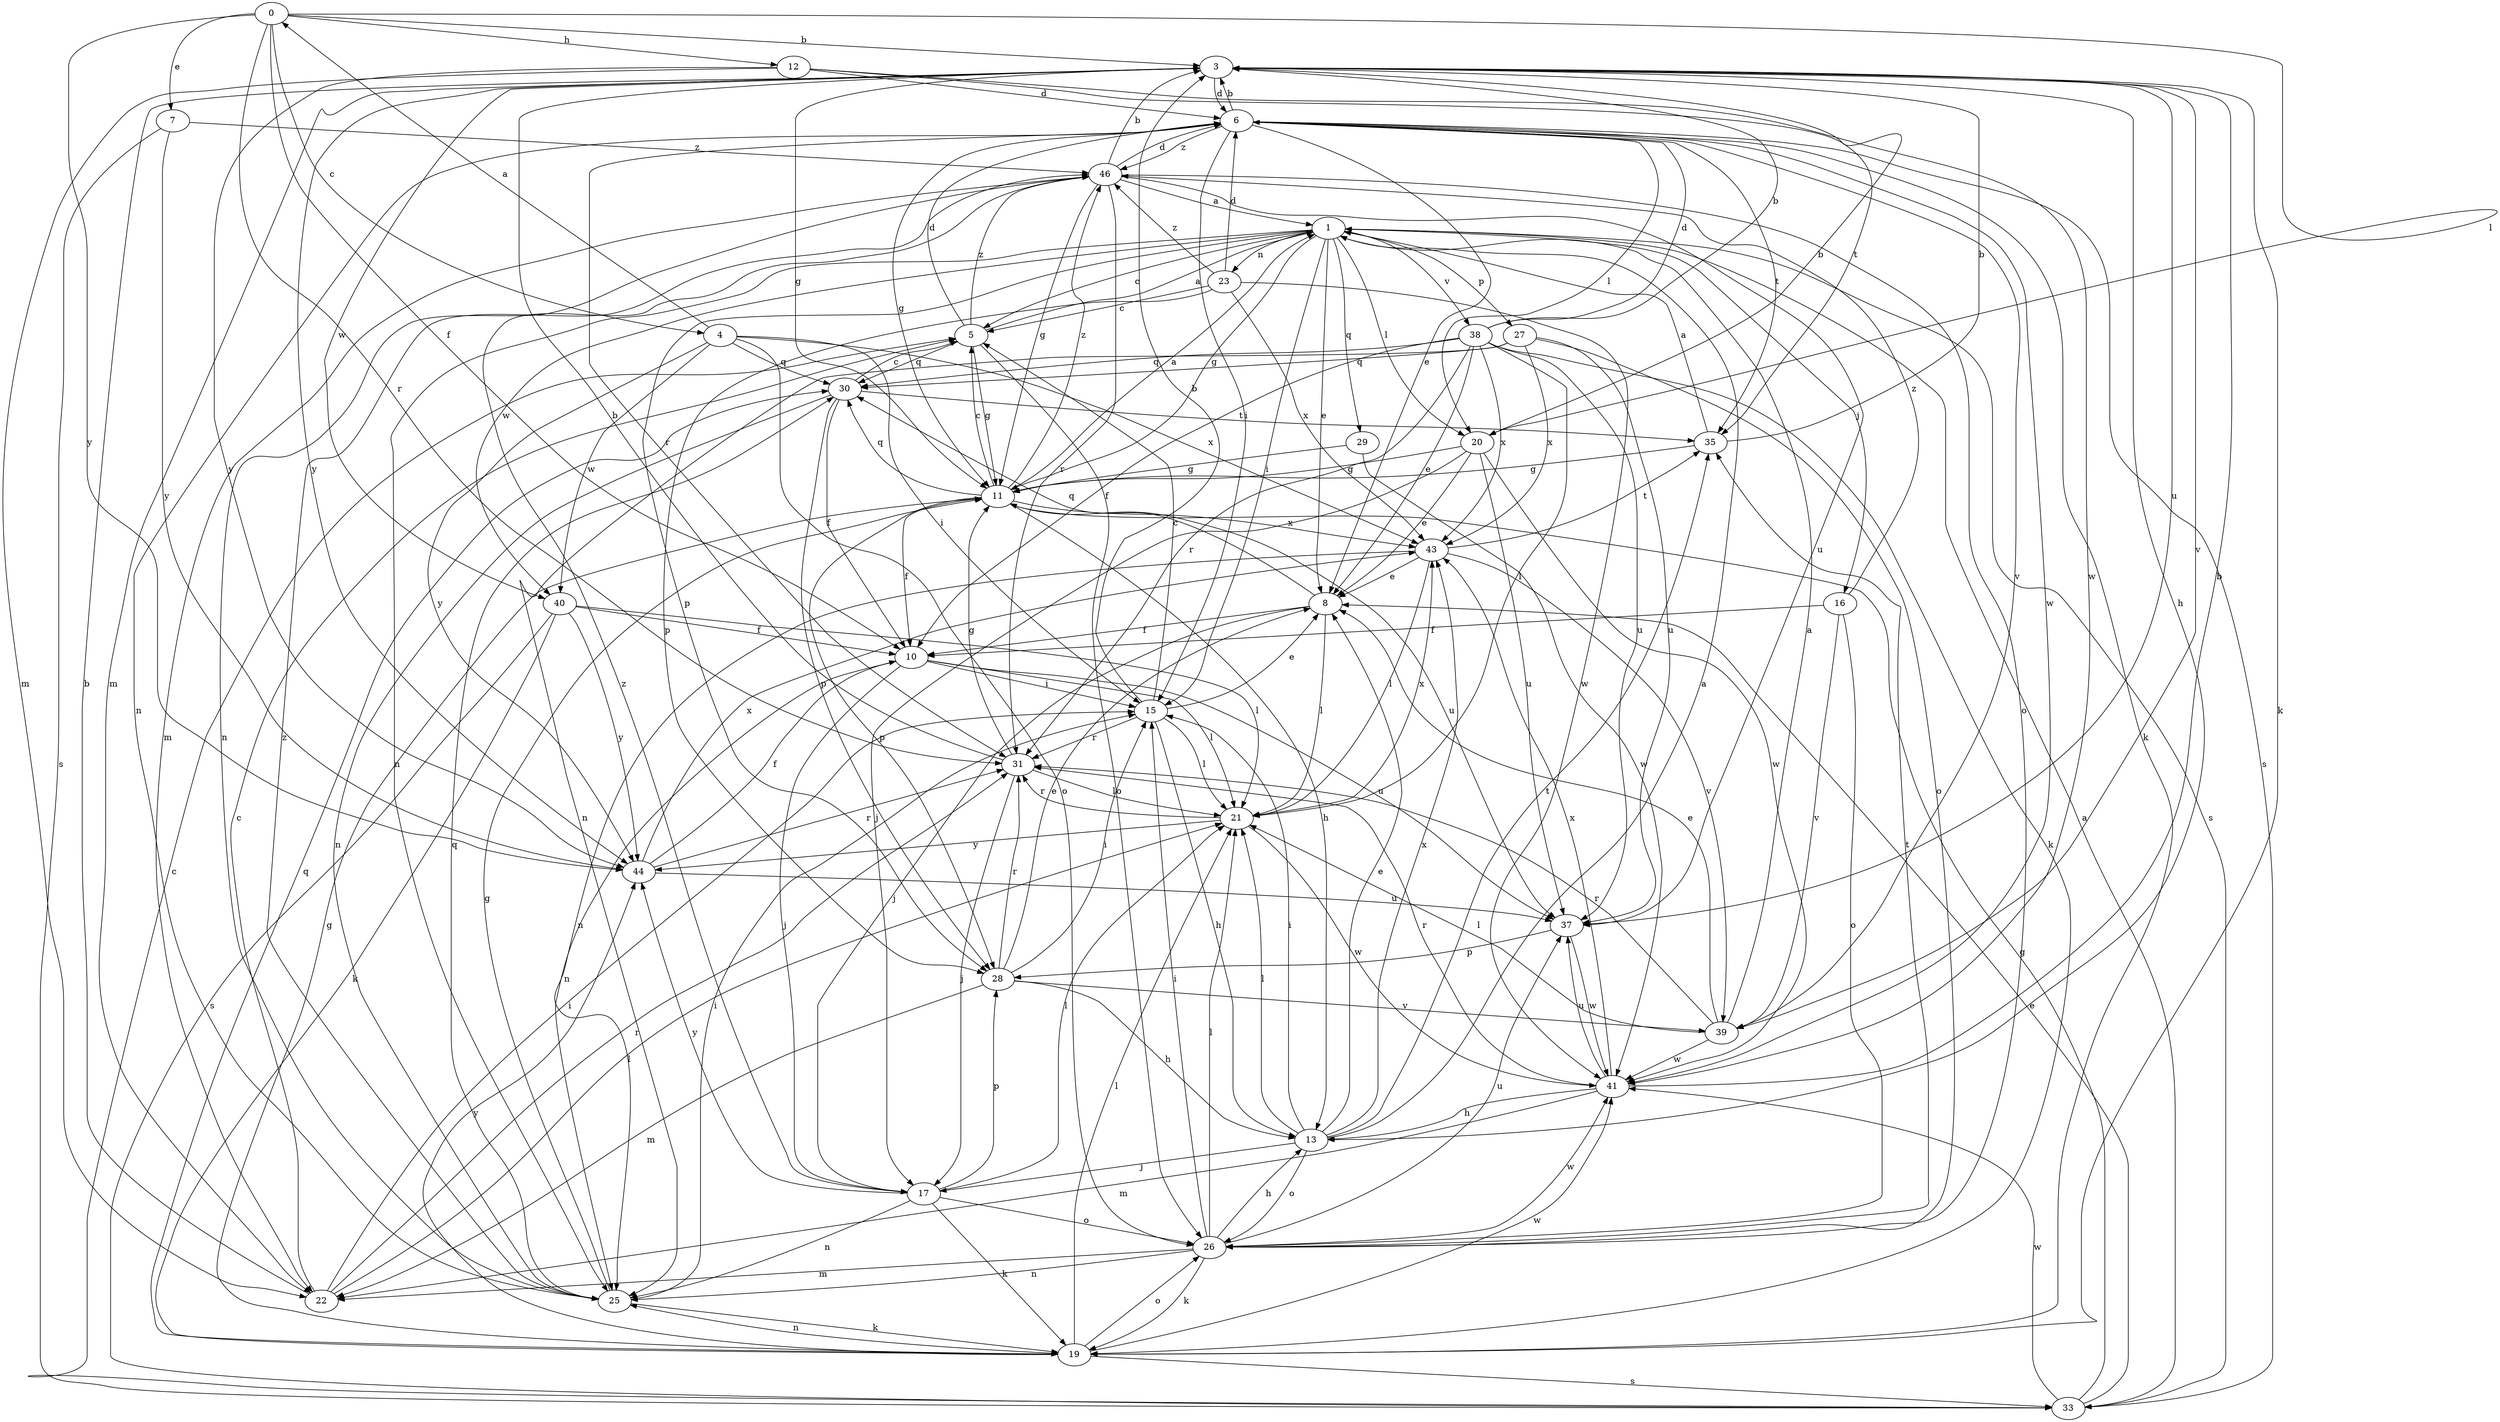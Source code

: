strict digraph  {
0;
1;
3;
4;
5;
6;
7;
8;
10;
11;
12;
13;
15;
16;
17;
19;
20;
21;
22;
23;
25;
26;
27;
28;
29;
30;
31;
33;
35;
37;
38;
39;
40;
41;
43;
44;
46;
0 -> 3  [label=b];
0 -> 4  [label=c];
0 -> 7  [label=e];
0 -> 10  [label=f];
0 -> 12  [label=h];
0 -> 20  [label=l];
0 -> 31  [label=r];
0 -> 44  [label=y];
1 -> 5  [label=c];
1 -> 8  [label=e];
1 -> 11  [label=g];
1 -> 15  [label=i];
1 -> 16  [label=j];
1 -> 20  [label=l];
1 -> 23  [label=n];
1 -> 25  [label=n];
1 -> 27  [label=p];
1 -> 28  [label=p];
1 -> 29  [label=q];
1 -> 33  [label=s];
1 -> 38  [label=v];
1 -> 40  [label=w];
3 -> 6  [label=d];
3 -> 11  [label=g];
3 -> 13  [label=h];
3 -> 19  [label=k];
3 -> 22  [label=m];
3 -> 37  [label=u];
3 -> 39  [label=v];
3 -> 40  [label=w];
3 -> 44  [label=y];
4 -> 0  [label=a];
4 -> 15  [label=i];
4 -> 26  [label=o];
4 -> 30  [label=q];
4 -> 40  [label=w];
4 -> 43  [label=x];
4 -> 44  [label=y];
5 -> 1  [label=a];
5 -> 6  [label=d];
5 -> 11  [label=g];
5 -> 26  [label=o];
5 -> 30  [label=q];
5 -> 46  [label=z];
6 -> 3  [label=b];
6 -> 8  [label=e];
6 -> 11  [label=g];
6 -> 15  [label=i];
6 -> 19  [label=k];
6 -> 20  [label=l];
6 -> 25  [label=n];
6 -> 31  [label=r];
6 -> 33  [label=s];
6 -> 35  [label=t];
6 -> 39  [label=v];
6 -> 41  [label=w];
6 -> 46  [label=z];
7 -> 33  [label=s];
7 -> 44  [label=y];
7 -> 46  [label=z];
8 -> 10  [label=f];
8 -> 17  [label=j];
8 -> 21  [label=l];
8 -> 30  [label=q];
10 -> 15  [label=i];
10 -> 17  [label=j];
10 -> 21  [label=l];
10 -> 25  [label=n];
10 -> 37  [label=u];
11 -> 1  [label=a];
11 -> 5  [label=c];
11 -> 10  [label=f];
11 -> 13  [label=h];
11 -> 28  [label=p];
11 -> 30  [label=q];
11 -> 37  [label=u];
11 -> 43  [label=x];
11 -> 46  [label=z];
12 -> 6  [label=d];
12 -> 22  [label=m];
12 -> 35  [label=t];
12 -> 41  [label=w];
12 -> 44  [label=y];
13 -> 1  [label=a];
13 -> 8  [label=e];
13 -> 15  [label=i];
13 -> 17  [label=j];
13 -> 21  [label=l];
13 -> 26  [label=o];
13 -> 35  [label=t];
13 -> 43  [label=x];
15 -> 3  [label=b];
15 -> 5  [label=c];
15 -> 8  [label=e];
15 -> 13  [label=h];
15 -> 21  [label=l];
15 -> 31  [label=r];
16 -> 10  [label=f];
16 -> 26  [label=o];
16 -> 39  [label=v];
16 -> 46  [label=z];
17 -> 19  [label=k];
17 -> 21  [label=l];
17 -> 25  [label=n];
17 -> 26  [label=o];
17 -> 28  [label=p];
17 -> 44  [label=y];
17 -> 46  [label=z];
19 -> 11  [label=g];
19 -> 21  [label=l];
19 -> 25  [label=n];
19 -> 26  [label=o];
19 -> 30  [label=q];
19 -> 33  [label=s];
19 -> 41  [label=w];
19 -> 44  [label=y];
20 -> 3  [label=b];
20 -> 8  [label=e];
20 -> 11  [label=g];
20 -> 17  [label=j];
20 -> 37  [label=u];
20 -> 41  [label=w];
21 -> 31  [label=r];
21 -> 41  [label=w];
21 -> 43  [label=x];
21 -> 44  [label=y];
22 -> 3  [label=b];
22 -> 5  [label=c];
22 -> 15  [label=i];
22 -> 21  [label=l];
22 -> 31  [label=r];
23 -> 5  [label=c];
23 -> 6  [label=d];
23 -> 28  [label=p];
23 -> 41  [label=w];
23 -> 43  [label=x];
23 -> 46  [label=z];
25 -> 11  [label=g];
25 -> 15  [label=i];
25 -> 19  [label=k];
25 -> 30  [label=q];
25 -> 46  [label=z];
26 -> 13  [label=h];
26 -> 15  [label=i];
26 -> 19  [label=k];
26 -> 21  [label=l];
26 -> 22  [label=m];
26 -> 25  [label=n];
26 -> 35  [label=t];
26 -> 37  [label=u];
26 -> 41  [label=w];
27 -> 25  [label=n];
27 -> 26  [label=o];
27 -> 30  [label=q];
27 -> 37  [label=u];
27 -> 43  [label=x];
28 -> 8  [label=e];
28 -> 13  [label=h];
28 -> 15  [label=i];
28 -> 22  [label=m];
28 -> 31  [label=r];
28 -> 39  [label=v];
29 -> 11  [label=g];
29 -> 41  [label=w];
30 -> 5  [label=c];
30 -> 10  [label=f];
30 -> 25  [label=n];
30 -> 28  [label=p];
30 -> 35  [label=t];
31 -> 3  [label=b];
31 -> 11  [label=g];
31 -> 17  [label=j];
31 -> 21  [label=l];
33 -> 1  [label=a];
33 -> 5  [label=c];
33 -> 8  [label=e];
33 -> 11  [label=g];
33 -> 41  [label=w];
35 -> 1  [label=a];
35 -> 3  [label=b];
35 -> 11  [label=g];
37 -> 28  [label=p];
37 -> 41  [label=w];
38 -> 3  [label=b];
38 -> 6  [label=d];
38 -> 8  [label=e];
38 -> 10  [label=f];
38 -> 19  [label=k];
38 -> 21  [label=l];
38 -> 30  [label=q];
38 -> 31  [label=r];
38 -> 37  [label=u];
38 -> 43  [label=x];
39 -> 1  [label=a];
39 -> 8  [label=e];
39 -> 21  [label=l];
39 -> 31  [label=r];
39 -> 41  [label=w];
40 -> 10  [label=f];
40 -> 19  [label=k];
40 -> 21  [label=l];
40 -> 33  [label=s];
40 -> 44  [label=y];
41 -> 3  [label=b];
41 -> 13  [label=h];
41 -> 22  [label=m];
41 -> 31  [label=r];
41 -> 37  [label=u];
41 -> 43  [label=x];
43 -> 8  [label=e];
43 -> 21  [label=l];
43 -> 25  [label=n];
43 -> 35  [label=t];
43 -> 39  [label=v];
44 -> 10  [label=f];
44 -> 31  [label=r];
44 -> 37  [label=u];
44 -> 43  [label=x];
46 -> 1  [label=a];
46 -> 3  [label=b];
46 -> 6  [label=d];
46 -> 11  [label=g];
46 -> 22  [label=m];
46 -> 25  [label=n];
46 -> 26  [label=o];
46 -> 31  [label=r];
46 -> 37  [label=u];
}
